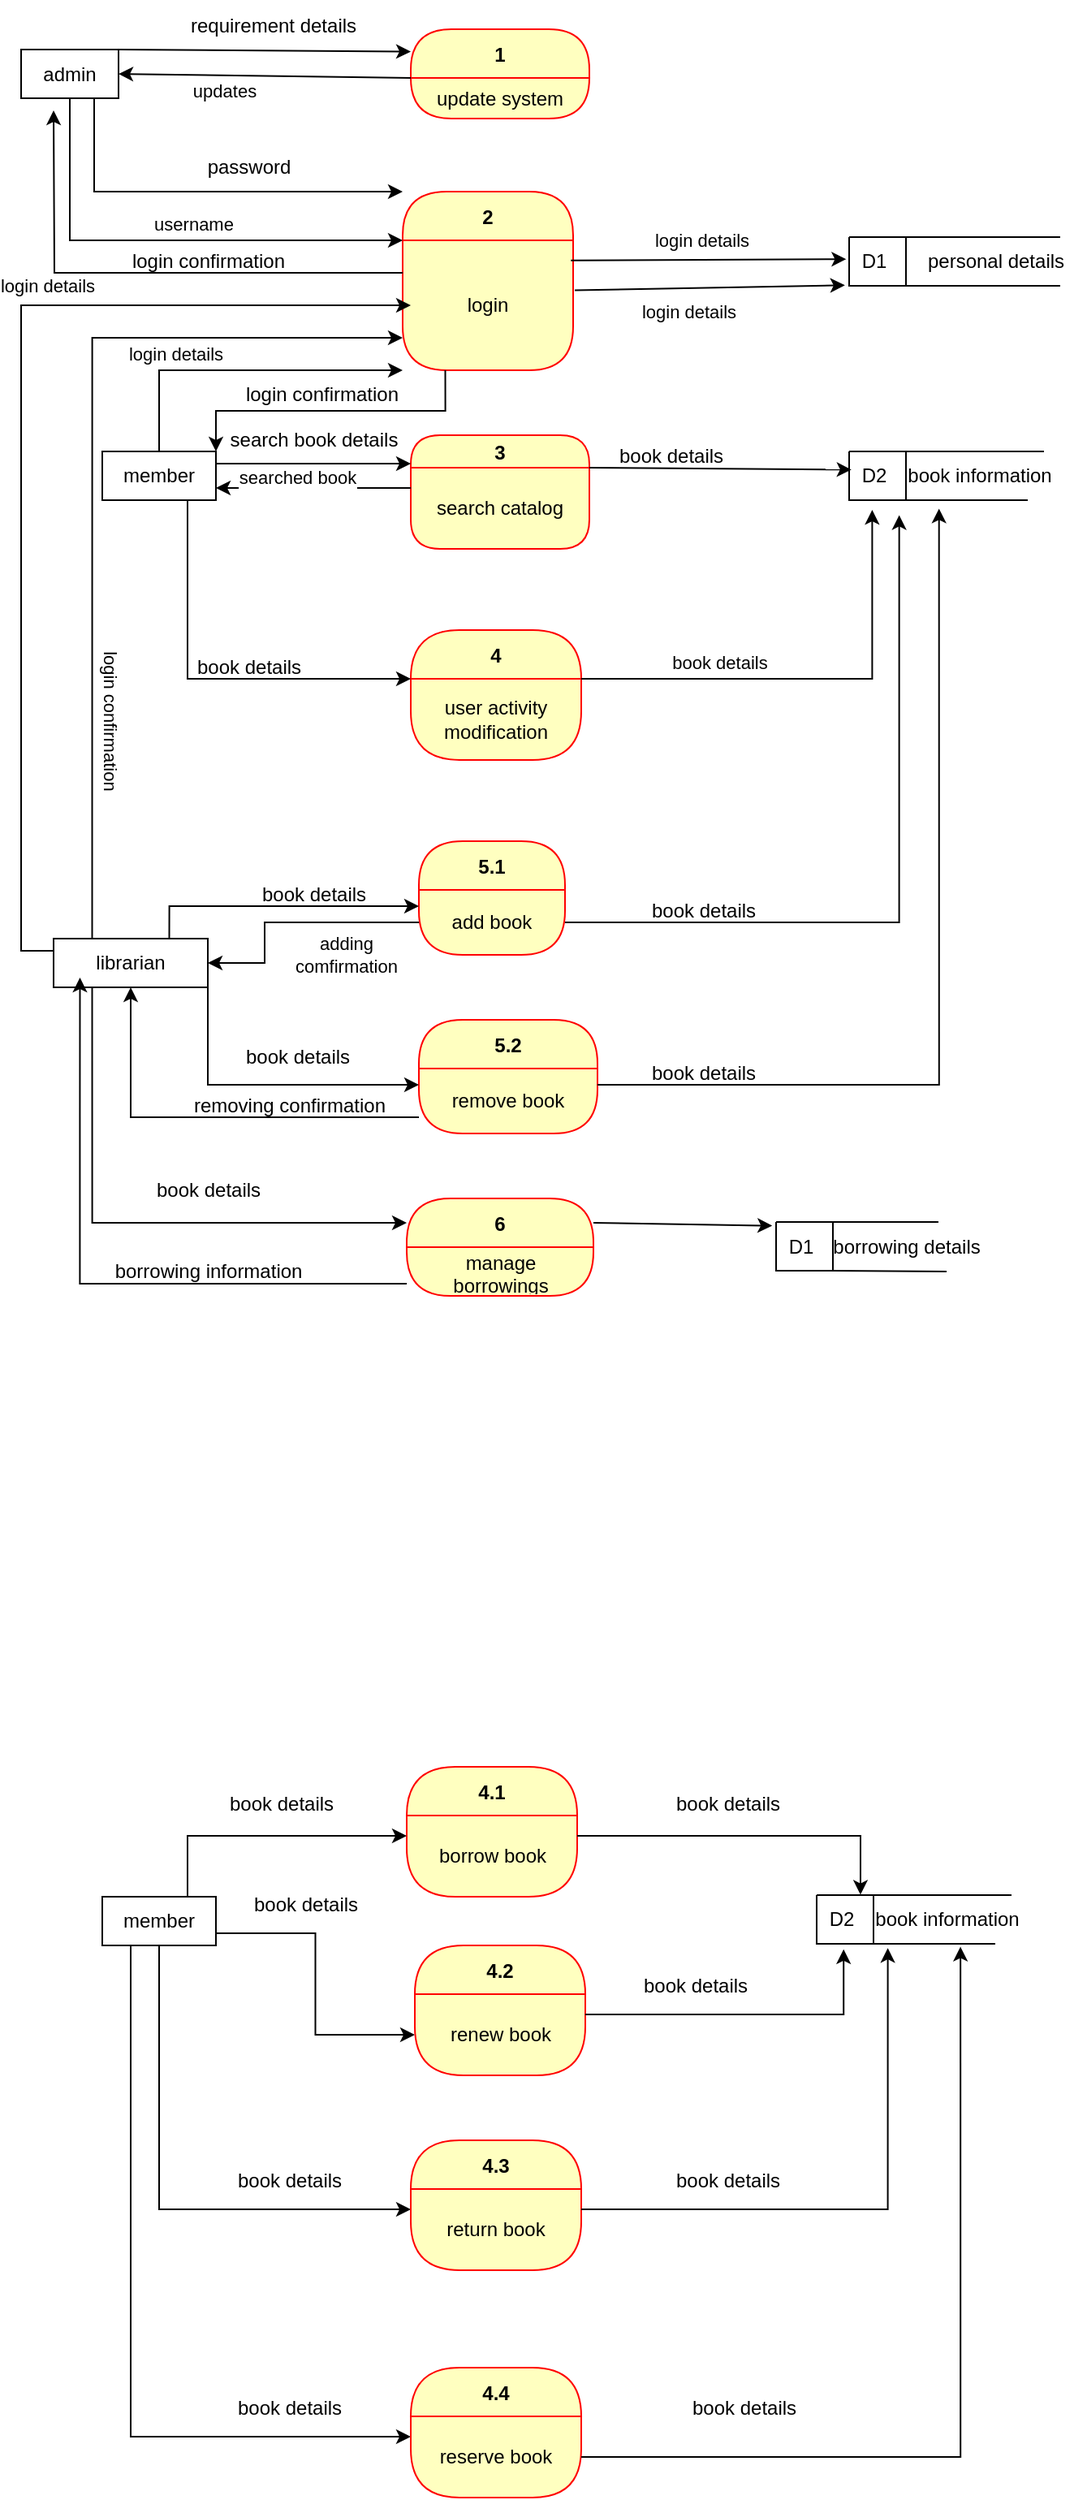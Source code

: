 <mxfile version="23.1.7" type="github">
  <diagram name="Page-1" id="X4xbFDu49ytsVkmAACUm">
    <mxGraphModel dx="1196" dy="535" grid="1" gridSize="10" guides="1" tooltips="1" connect="1" arrows="1" fold="1" page="1" pageScale="1" pageWidth="850" pageHeight="1100" math="0" shadow="0">
      <root>
        <mxCell id="0" />
        <mxCell id="1" parent="0" />
        <mxCell id="rzQ5xSsVj5YRq-RZWF3s-1" value="2" style="swimlane;fontStyle=1;align=center;verticalAlign=middle;childLayout=stackLayout;horizontal=1;startSize=30;horizontalStack=0;resizeParent=0;resizeLast=1;container=0;fontColor=#000000;collapsible=0;rounded=1;arcSize=30;strokeColor=#ff0000;fillColor=#ffffc0;swimlaneFillColor=#ffffc0;dropTarget=0;" vertex="1" parent="1">
          <mxGeometry x="315" y="210" width="105" height="110" as="geometry" />
        </mxCell>
        <mxCell id="rzQ5xSsVj5YRq-RZWF3s-2" value="login" style="text;html=1;strokeColor=none;fillColor=none;align=center;verticalAlign=middle;spacingLeft=4;spacingRight=4;whiteSpace=wrap;overflow=hidden;rotatable=0;fontColor=#000000;" vertex="1" parent="rzQ5xSsVj5YRq-RZWF3s-1">
          <mxGeometry y="30" width="105" height="80" as="geometry" />
        </mxCell>
        <mxCell id="rzQ5xSsVj5YRq-RZWF3s-4" value="6" style="swimlane;fontStyle=1;align=center;verticalAlign=middle;childLayout=stackLayout;horizontal=1;startSize=30;horizontalStack=0;resizeParent=0;resizeLast=1;container=0;fontColor=#000000;collapsible=0;rounded=1;arcSize=30;strokeColor=#ff0000;fillColor=#ffffc0;swimlaneFillColor=#ffffc0;dropTarget=0;" vertex="1" parent="1">
          <mxGeometry x="317.5" y="830" width="115" height="60" as="geometry" />
        </mxCell>
        <mxCell id="rzQ5xSsVj5YRq-RZWF3s-5" value="manage borrowings" style="text;html=1;strokeColor=none;fillColor=none;align=center;verticalAlign=middle;spacingLeft=4;spacingRight=4;whiteSpace=wrap;overflow=hidden;rotatable=0;fontColor=#000000;" vertex="1" parent="rzQ5xSsVj5YRq-RZWF3s-4">
          <mxGeometry y="30" width="115" height="30" as="geometry" />
        </mxCell>
        <mxCell id="rzQ5xSsVj5YRq-RZWF3s-6" value="3" style="swimlane;fontStyle=1;align=center;verticalAlign=middle;childLayout=stackLayout;horizontal=1;startSize=20;horizontalStack=0;resizeParent=0;resizeLast=1;container=0;fontColor=#000000;collapsible=0;rounded=1;arcSize=30;strokeColor=#ff0000;fillColor=#ffffc0;swimlaneFillColor=#ffffc0;dropTarget=0;" vertex="1" parent="1">
          <mxGeometry x="320" y="360" width="110" height="70" as="geometry" />
        </mxCell>
        <mxCell id="rzQ5xSsVj5YRq-RZWF3s-7" value="search catalog" style="text;html=1;strokeColor=none;fillColor=none;align=center;verticalAlign=middle;spacingLeft=4;spacingRight=4;whiteSpace=wrap;overflow=hidden;rotatable=0;fontColor=#000000;" vertex="1" parent="rzQ5xSsVj5YRq-RZWF3s-6">
          <mxGeometry y="20" width="110" height="50" as="geometry" />
        </mxCell>
        <mxCell id="rzQ5xSsVj5YRq-RZWF3s-8" value="1" style="swimlane;fontStyle=1;align=center;verticalAlign=middle;childLayout=stackLayout;horizontal=1;startSize=30;horizontalStack=0;resizeParent=0;resizeLast=1;container=0;fontColor=#000000;collapsible=0;rounded=1;arcSize=30;strokeColor=#ff0000;fillColor=#ffffc0;swimlaneFillColor=#ffffc0;dropTarget=0;" vertex="1" parent="1">
          <mxGeometry x="320" y="110" width="110" height="55" as="geometry" />
        </mxCell>
        <mxCell id="rzQ5xSsVj5YRq-RZWF3s-9" value="update system" style="text;html=1;strokeColor=none;fillColor=none;align=center;verticalAlign=middle;spacingLeft=4;spacingRight=4;whiteSpace=wrap;overflow=hidden;rotatable=0;fontColor=#000000;" vertex="1" parent="rzQ5xSsVj5YRq-RZWF3s-8">
          <mxGeometry y="30" width="110" height="25" as="geometry" />
        </mxCell>
        <mxCell id="rzQ5xSsVj5YRq-RZWF3s-10" value="5.1" style="swimlane;fontStyle=1;align=center;verticalAlign=middle;childLayout=stackLayout;horizontal=1;startSize=30;horizontalStack=0;resizeParent=0;resizeLast=1;container=0;fontColor=#000000;collapsible=0;rounded=1;arcSize=30;strokeColor=#ff0000;fillColor=#ffffc0;swimlaneFillColor=#ffffc0;dropTarget=0;" vertex="1" parent="1">
          <mxGeometry x="325" y="610" width="90" height="70" as="geometry" />
        </mxCell>
        <mxCell id="rzQ5xSsVj5YRq-RZWF3s-11" value="add book" style="text;html=1;strokeColor=none;fillColor=none;align=center;verticalAlign=middle;spacingLeft=4;spacingRight=4;whiteSpace=wrap;overflow=hidden;rotatable=0;fontColor=#000000;" vertex="1" parent="rzQ5xSsVj5YRq-RZWF3s-10">
          <mxGeometry y="30" width="90" height="40" as="geometry" />
        </mxCell>
        <mxCell id="rzQ5xSsVj5YRq-RZWF3s-12" value="5.2" style="swimlane;fontStyle=1;align=center;verticalAlign=middle;childLayout=stackLayout;horizontal=1;startSize=30;horizontalStack=0;resizeParent=0;resizeLast=1;container=0;fontColor=#000000;collapsible=0;rounded=1;arcSize=30;strokeColor=#ff0000;fillColor=#ffffc0;swimlaneFillColor=#ffffc0;dropTarget=0;" vertex="1" parent="1">
          <mxGeometry x="325" y="720" width="110" height="70" as="geometry" />
        </mxCell>
        <mxCell id="rzQ5xSsVj5YRq-RZWF3s-13" value="remove book" style="text;html=1;strokeColor=none;fillColor=none;align=center;verticalAlign=middle;spacingLeft=4;spacingRight=4;whiteSpace=wrap;overflow=hidden;rotatable=0;fontColor=#000000;" vertex="1" parent="rzQ5xSsVj5YRq-RZWF3s-12">
          <mxGeometry y="30" width="110" height="40" as="geometry" />
        </mxCell>
        <mxCell id="rzQ5xSsVj5YRq-RZWF3s-14" value="4" style="swimlane;fontStyle=1;align=center;verticalAlign=middle;childLayout=stackLayout;horizontal=1;startSize=30;horizontalStack=0;resizeParent=0;resizeLast=1;container=0;fontColor=#000000;collapsible=0;rounded=1;arcSize=39;strokeColor=#ff0000;fillColor=#ffffc0;swimlaneFillColor=#ffffc0;dropTarget=0;" vertex="1" parent="1">
          <mxGeometry x="320" y="480" width="105" height="80" as="geometry" />
        </mxCell>
        <mxCell id="rzQ5xSsVj5YRq-RZWF3s-15" value="user activity modification" style="text;html=1;strokeColor=none;fillColor=none;align=center;verticalAlign=middle;spacingLeft=4;spacingRight=4;whiteSpace=wrap;overflow=hidden;rotatable=0;fontColor=#000000;" vertex="1" parent="rzQ5xSsVj5YRq-RZWF3s-14">
          <mxGeometry y="30" width="105" height="50" as="geometry" />
        </mxCell>
        <mxCell id="rzQ5xSsVj5YRq-RZWF3s-95" style="edgeStyle=orthogonalEdgeStyle;rounded=0;orthogonalLoop=1;jettySize=auto;html=1;exitX=0.5;exitY=0;exitDx=0;exitDy=0;entryX=0;entryY=1;entryDx=0;entryDy=0;" edge="1" parent="1" source="rzQ5xSsVj5YRq-RZWF3s-16" target="rzQ5xSsVj5YRq-RZWF3s-2">
          <mxGeometry relative="1" as="geometry">
            <Array as="points">
              <mxPoint x="165" y="320" />
            </Array>
          </mxGeometry>
        </mxCell>
        <mxCell id="rzQ5xSsVj5YRq-RZWF3s-16" value="member" style="html=1;whiteSpace=wrap;" vertex="1" parent="1">
          <mxGeometry x="130" y="370" width="70" height="30" as="geometry" />
        </mxCell>
        <mxCell id="rzQ5xSsVj5YRq-RZWF3s-17" value="admin" style="html=1;whiteSpace=wrap;" vertex="1" parent="1">
          <mxGeometry x="80" y="122.5" width="60" height="30" as="geometry" />
        </mxCell>
        <mxCell id="rzQ5xSsVj5YRq-RZWF3s-97" style="edgeStyle=orthogonalEdgeStyle;rounded=0;orthogonalLoop=1;jettySize=auto;html=1;exitX=0.75;exitY=0;exitDx=0;exitDy=0;entryX=0;entryY=0.25;entryDx=0;entryDy=0;" edge="1" parent="1" source="rzQ5xSsVj5YRq-RZWF3s-19" target="rzQ5xSsVj5YRq-RZWF3s-11">
          <mxGeometry relative="1" as="geometry" />
        </mxCell>
        <mxCell id="rzQ5xSsVj5YRq-RZWF3s-98" style="edgeStyle=orthogonalEdgeStyle;rounded=0;orthogonalLoop=1;jettySize=auto;html=1;exitX=1;exitY=1;exitDx=0;exitDy=0;entryX=0;entryY=0.25;entryDx=0;entryDy=0;" edge="1" parent="1" source="rzQ5xSsVj5YRq-RZWF3s-19" target="rzQ5xSsVj5YRq-RZWF3s-13">
          <mxGeometry relative="1" as="geometry" />
        </mxCell>
        <mxCell id="rzQ5xSsVj5YRq-RZWF3s-99" style="edgeStyle=orthogonalEdgeStyle;rounded=0;orthogonalLoop=1;jettySize=auto;html=1;exitX=0.25;exitY=1;exitDx=0;exitDy=0;entryX=0;entryY=0.25;entryDx=0;entryDy=0;" edge="1" parent="1" source="rzQ5xSsVj5YRq-RZWF3s-19" target="rzQ5xSsVj5YRq-RZWF3s-4">
          <mxGeometry relative="1" as="geometry" />
        </mxCell>
        <mxCell id="rzQ5xSsVj5YRq-RZWF3s-19" value="librarian" style="html=1;whiteSpace=wrap;" vertex="1" parent="1">
          <mxGeometry x="100" y="670" width="95" height="30" as="geometry" />
        </mxCell>
        <mxCell id="rzQ5xSsVj5YRq-RZWF3s-26" value="" style="endArrow=classic;html=1;rounded=0;exitX=1;exitY=0;exitDx=0;exitDy=0;entryX=0;entryY=0.25;entryDx=0;entryDy=0;" edge="1" parent="1" source="rzQ5xSsVj5YRq-RZWF3s-17" target="rzQ5xSsVj5YRq-RZWF3s-8">
          <mxGeometry width="50" height="50" relative="1" as="geometry">
            <mxPoint x="240" y="240" as="sourcePoint" />
            <mxPoint x="290" y="190" as="targetPoint" />
          </mxGeometry>
        </mxCell>
        <mxCell id="rzQ5xSsVj5YRq-RZWF3s-28" value="" style="endArrow=classic;html=1;rounded=0;exitX=0;exitY=0;exitDx=0;exitDy=0;entryX=1;entryY=0.5;entryDx=0;entryDy=0;" edge="1" parent="1" source="rzQ5xSsVj5YRq-RZWF3s-9" target="rzQ5xSsVj5YRq-RZWF3s-17">
          <mxGeometry width="50" height="50" relative="1" as="geometry">
            <mxPoint x="180" y="220" as="sourcePoint" />
            <mxPoint x="230" y="170" as="targetPoint" />
          </mxGeometry>
        </mxCell>
        <mxCell id="rzQ5xSsVj5YRq-RZWF3s-29" value="updates" style="edgeLabel;html=1;align=center;verticalAlign=middle;resizable=0;points=[];" vertex="1" connectable="0" parent="rzQ5xSsVj5YRq-RZWF3s-28">
          <mxGeometry x="0.277" y="-6" relative="1" as="geometry">
            <mxPoint y="15" as="offset" />
          </mxGeometry>
        </mxCell>
        <mxCell id="rzQ5xSsVj5YRq-RZWF3s-35" value="" style="swimlane;startSize=0;" vertex="1" parent="1">
          <mxGeometry x="590" y="238" width="35" height="30" as="geometry" />
        </mxCell>
        <mxCell id="rzQ5xSsVj5YRq-RZWF3s-36" value="D1" style="text;html=1;align=center;verticalAlign=middle;resizable=0;points=[];autosize=1;strokeColor=none;fillColor=none;" vertex="1" parent="rzQ5xSsVj5YRq-RZWF3s-35">
          <mxGeometry x="-5" width="40" height="30" as="geometry" />
        </mxCell>
        <mxCell id="rzQ5xSsVj5YRq-RZWF3s-38" value="" style="endArrow=none;html=1;rounded=0;exitX=1;exitY=1;exitDx=0;exitDy=0;" edge="1" parent="1" source="rzQ5xSsVj5YRq-RZWF3s-35">
          <mxGeometry width="50" height="50" relative="1" as="geometry">
            <mxPoint x="640" y="308" as="sourcePoint" />
            <mxPoint x="720" y="268" as="targetPoint" />
          </mxGeometry>
        </mxCell>
        <mxCell id="rzQ5xSsVj5YRq-RZWF3s-39" value="" style="swimlane;startSize=0;" vertex="1" parent="1">
          <mxGeometry x="590" y="370" width="35" height="30" as="geometry" />
        </mxCell>
        <mxCell id="rzQ5xSsVj5YRq-RZWF3s-40" value="D2" style="text;html=1;align=center;verticalAlign=middle;resizable=0;points=[];autosize=1;strokeColor=none;fillColor=none;" vertex="1" parent="rzQ5xSsVj5YRq-RZWF3s-39">
          <mxGeometry x="-5" width="40" height="30" as="geometry" />
        </mxCell>
        <mxCell id="rzQ5xSsVj5YRq-RZWF3s-43" value="" style="swimlane;startSize=0;" vertex="1" parent="1">
          <mxGeometry x="545" y="844.5" width="35" height="30" as="geometry" />
        </mxCell>
        <mxCell id="rzQ5xSsVj5YRq-RZWF3s-44" value="D1" style="text;html=1;align=center;verticalAlign=middle;resizable=0;points=[];autosize=1;strokeColor=none;fillColor=none;" vertex="1" parent="rzQ5xSsVj5YRq-RZWF3s-43">
          <mxGeometry x="-5" width="40" height="30" as="geometry" />
        </mxCell>
        <mxCell id="rzQ5xSsVj5YRq-RZWF3s-45" value="" style="endArrow=none;html=1;rounded=0;exitX=1;exitY=0;exitDx=0;exitDy=0;" edge="1" parent="1" source="rzQ5xSsVj5YRq-RZWF3s-43">
          <mxGeometry width="50" height="50" relative="1" as="geometry">
            <mxPoint x="595" y="864.5" as="sourcePoint" />
            <mxPoint x="645" y="844.5" as="targetPoint" />
          </mxGeometry>
        </mxCell>
        <mxCell id="rzQ5xSsVj5YRq-RZWF3s-47" value="" style="endArrow=classic;html=1;rounded=0;exitX=0.987;exitY=0.155;exitDx=0;exitDy=0;entryX=0.08;entryY=0.453;entryDx=0;entryDy=0;entryPerimeter=0;exitPerimeter=0;" edge="1" parent="1" source="rzQ5xSsVj5YRq-RZWF3s-2" target="rzQ5xSsVj5YRq-RZWF3s-36">
          <mxGeometry width="50" height="50" relative="1" as="geometry">
            <mxPoint x="480" y="160" as="sourcePoint" />
            <mxPoint x="570.6" y="136.41" as="targetPoint" />
          </mxGeometry>
        </mxCell>
        <mxCell id="rzQ5xSsVj5YRq-RZWF3s-55" value="login details" style="edgeLabel;html=1;align=center;verticalAlign=middle;resizable=0;points=[];" vertex="1" connectable="0" parent="rzQ5xSsVj5YRq-RZWF3s-47">
          <mxGeometry x="-0.089" y="7" relative="1" as="geometry">
            <mxPoint x="3" y="-5" as="offset" />
          </mxGeometry>
        </mxCell>
        <mxCell id="rzQ5xSsVj5YRq-RZWF3s-51" value="" style="endArrow=classic;html=1;rounded=0;exitX=0.75;exitY=1;exitDx=0;exitDy=0;entryX=0;entryY=0;entryDx=0;entryDy=0;edgeStyle=orthogonalEdgeStyle;" edge="1" parent="1" source="rzQ5xSsVj5YRq-RZWF3s-17" target="rzQ5xSsVj5YRq-RZWF3s-1">
          <mxGeometry width="50" height="50" relative="1" as="geometry">
            <mxPoint x="140" y="260" as="sourcePoint" />
            <mxPoint x="190" y="210" as="targetPoint" />
            <Array as="points">
              <mxPoint x="125" y="210" />
            </Array>
          </mxGeometry>
        </mxCell>
        <mxCell id="rzQ5xSsVj5YRq-RZWF3s-52" value="requirement details" style="text;html=1;align=center;verticalAlign=middle;resizable=0;points=[];autosize=1;strokeColor=none;fillColor=none;" vertex="1" parent="1">
          <mxGeometry x="170" y="92.5" width="130" height="30" as="geometry" />
        </mxCell>
        <mxCell id="rzQ5xSsVj5YRq-RZWF3s-57" value="" style="endArrow=none;html=1;rounded=0;exitX=1;exitY=0;exitDx=0;exitDy=0;" edge="1" parent="1" source="rzQ5xSsVj5YRq-RZWF3s-35">
          <mxGeometry width="50" height="50" relative="1" as="geometry">
            <mxPoint x="625" y="238" as="sourcePoint" />
            <mxPoint x="720" y="238" as="targetPoint" />
            <Array as="points" />
          </mxGeometry>
        </mxCell>
        <mxCell id="rzQ5xSsVj5YRq-RZWF3s-56" value="personal details" style="text;html=1;align=center;verticalAlign=middle;resizable=0;points=[];autosize=1;strokeColor=none;fillColor=none;" vertex="1" parent="1">
          <mxGeometry x="625" y="238" width="110" height="30" as="geometry" />
        </mxCell>
        <mxCell id="rzQ5xSsVj5YRq-RZWF3s-58" value="" style="endArrow=classic;html=1;rounded=0;exitX=0.5;exitY=1;exitDx=0;exitDy=0;entryX=0;entryY=0;entryDx=0;entryDy=0;edgeStyle=orthogonalEdgeStyle;" edge="1" parent="1" source="rzQ5xSsVj5YRq-RZWF3s-17" target="rzQ5xSsVj5YRq-RZWF3s-2">
          <mxGeometry width="50" height="50" relative="1" as="geometry">
            <mxPoint x="90" y="360" as="sourcePoint" />
            <mxPoint x="140" y="310" as="targetPoint" />
            <Array as="points">
              <mxPoint x="110" y="240" />
            </Array>
          </mxGeometry>
        </mxCell>
        <mxCell id="rzQ5xSsVj5YRq-RZWF3s-59" value="username" style="edgeLabel;html=1;align=center;verticalAlign=middle;resizable=0;points=[];" vertex="1" connectable="0" parent="rzQ5xSsVj5YRq-RZWF3s-58">
          <mxGeometry x="0.122" y="-4" relative="1" as="geometry">
            <mxPoint x="-1" y="-14" as="offset" />
          </mxGeometry>
        </mxCell>
        <mxCell id="rzQ5xSsVj5YRq-RZWF3s-60" value="" style="endArrow=classic;html=1;rounded=0;exitX=0.75;exitY=1;exitDx=0;exitDy=0;entryX=0;entryY=0;entryDx=0;entryDy=0;edgeStyle=orthogonalEdgeStyle;" edge="1" parent="1" source="rzQ5xSsVj5YRq-RZWF3s-16" target="rzQ5xSsVj5YRq-RZWF3s-15">
          <mxGeometry width="50" height="50" relative="1" as="geometry">
            <mxPoint x="195" y="490" as="sourcePoint" />
            <mxPoint x="245" y="440" as="targetPoint" />
            <Array as="points">
              <mxPoint x="183" y="510" />
            </Array>
          </mxGeometry>
        </mxCell>
        <mxCell id="rzQ5xSsVj5YRq-RZWF3s-63" value="" style="endArrow=classic;html=1;rounded=0;exitX=0.25;exitY=0;exitDx=0;exitDy=0;entryX=0;entryY=0.75;entryDx=0;entryDy=0;edgeStyle=orthogonalEdgeStyle;" edge="1" parent="1" source="rzQ5xSsVj5YRq-RZWF3s-19" target="rzQ5xSsVj5YRq-RZWF3s-2">
          <mxGeometry width="50" height="50" relative="1" as="geometry">
            <mxPoint x="140" y="350" as="sourcePoint" />
            <mxPoint x="190" y="300" as="targetPoint" />
          </mxGeometry>
        </mxCell>
        <mxCell id="rzQ5xSsVj5YRq-RZWF3s-64" value="login confirmation" style="edgeLabel;html=1;align=center;verticalAlign=middle;resizable=0;points=[];rotation=90;" vertex="1" connectable="0" parent="rzQ5xSsVj5YRq-RZWF3s-63">
          <mxGeometry x="0.129" y="-4" relative="1" as="geometry">
            <mxPoint x="7" y="182" as="offset" />
          </mxGeometry>
        </mxCell>
        <mxCell id="rzQ5xSsVj5YRq-RZWF3s-96" value="login details" style="edgeLabel;html=1;align=center;verticalAlign=middle;resizable=0;points=[];" vertex="1" connectable="0" parent="rzQ5xSsVj5YRq-RZWF3s-63">
          <mxGeometry x="0.498" y="-10" relative="1" as="geometry">
            <mxPoint as="offset" />
          </mxGeometry>
        </mxCell>
        <mxCell id="rzQ5xSsVj5YRq-RZWF3s-65" value="" style="endArrow=classic;html=1;rounded=0;exitX=0.25;exitY=1;exitDx=0;exitDy=0;entryX=1;entryY=0;entryDx=0;entryDy=0;edgeStyle=orthogonalEdgeStyle;" edge="1" parent="1" source="rzQ5xSsVj5YRq-RZWF3s-2" target="rzQ5xSsVj5YRq-RZWF3s-16">
          <mxGeometry width="50" height="50" relative="1" as="geometry">
            <mxPoint x="240" y="370" as="sourcePoint" />
            <mxPoint x="290" y="320" as="targetPoint" />
          </mxGeometry>
        </mxCell>
        <mxCell id="rzQ5xSsVj5YRq-RZWF3s-66" value="login confirmation" style="text;html=1;align=center;verticalAlign=middle;resizable=0;points=[];autosize=1;strokeColor=none;fillColor=none;" vertex="1" parent="1">
          <mxGeometry x="205" y="320" width="120" height="30" as="geometry" />
        </mxCell>
        <mxCell id="rzQ5xSsVj5YRq-RZWF3s-67" style="rounded=0;orthogonalLoop=1;jettySize=auto;html=1;exitX=1.01;exitY=0.385;exitDx=0;exitDy=0;entryX=0.06;entryY=0.987;entryDx=0;entryDy=0;entryPerimeter=0;exitPerimeter=0;" edge="1" parent="1" source="rzQ5xSsVj5YRq-RZWF3s-2" target="rzQ5xSsVj5YRq-RZWF3s-36">
          <mxGeometry relative="1" as="geometry" />
        </mxCell>
        <mxCell id="rzQ5xSsVj5YRq-RZWF3s-68" value="login details" style="edgeLabel;html=1;align=center;verticalAlign=middle;resizable=0;points=[];" vertex="1" connectable="0" parent="rzQ5xSsVj5YRq-RZWF3s-67">
          <mxGeometry x="-0.163" y="-2" relative="1" as="geometry">
            <mxPoint y="12" as="offset" />
          </mxGeometry>
        </mxCell>
        <mxCell id="rzQ5xSsVj5YRq-RZWF3s-69" style="rounded=0;orthogonalLoop=1;jettySize=auto;html=1;exitX=1;exitY=0.25;exitDx=0;exitDy=0;entryX=0;entryY=0.25;entryDx=0;entryDy=0;" edge="1" parent="1" source="rzQ5xSsVj5YRq-RZWF3s-16" target="rzQ5xSsVj5YRq-RZWF3s-6">
          <mxGeometry relative="1" as="geometry" />
        </mxCell>
        <mxCell id="rzQ5xSsVj5YRq-RZWF3s-70" value="search book details" style="text;html=1;align=center;verticalAlign=middle;resizable=0;points=[];autosize=1;strokeColor=none;fillColor=none;" vertex="1" parent="1">
          <mxGeometry x="195" y="348" width="130" height="30" as="geometry" />
        </mxCell>
        <mxCell id="rzQ5xSsVj5YRq-RZWF3s-76" value="" style="endArrow=none;html=1;rounded=0;" edge="1" parent="1">
          <mxGeometry width="50" height="50" relative="1" as="geometry">
            <mxPoint x="620" y="400" as="sourcePoint" />
            <mxPoint x="700" y="400" as="targetPoint" />
          </mxGeometry>
        </mxCell>
        <mxCell id="rzQ5xSsVj5YRq-RZWF3s-78" value="" style="endArrow=none;html=1;rounded=0;exitX=1;exitY=0;exitDx=0;exitDy=0;" edge="1" parent="1" source="rzQ5xSsVj5YRq-RZWF3s-39">
          <mxGeometry width="50" height="50" relative="1" as="geometry">
            <mxPoint x="625" y="370" as="sourcePoint" />
            <mxPoint x="710" y="370" as="targetPoint" />
          </mxGeometry>
        </mxCell>
        <mxCell id="rzQ5xSsVj5YRq-RZWF3s-71" value="book information" style="text;html=1;align=center;verticalAlign=middle;resizable=0;points=[];autosize=1;strokeColor=none;fillColor=none;" vertex="1" parent="1">
          <mxGeometry x="615" y="370" width="110" height="30" as="geometry" />
        </mxCell>
        <mxCell id="rzQ5xSsVj5YRq-RZWF3s-79" style="rounded=0;orthogonalLoop=1;jettySize=auto;html=1;exitX=1;exitY=0;exitDx=0;exitDy=0;entryX=0.16;entryY=0.373;entryDx=0;entryDy=0;entryPerimeter=0;" edge="1" parent="1" source="rzQ5xSsVj5YRq-RZWF3s-7" target="rzQ5xSsVj5YRq-RZWF3s-40">
          <mxGeometry relative="1" as="geometry" />
        </mxCell>
        <mxCell id="rzQ5xSsVj5YRq-RZWF3s-80" value="book details" style="text;html=1;align=center;verticalAlign=middle;resizable=0;points=[];autosize=1;strokeColor=none;fillColor=none;" vertex="1" parent="1">
          <mxGeometry x="435" y="358" width="90" height="30" as="geometry" />
        </mxCell>
        <mxCell id="rzQ5xSsVj5YRq-RZWF3s-81" style="edgeStyle=orthogonalEdgeStyle;rounded=0;orthogonalLoop=1;jettySize=auto;html=1;exitX=0;exitY=0.25;exitDx=0;exitDy=0;entryX=1;entryY=0.75;entryDx=0;entryDy=0;" edge="1" parent="1" source="rzQ5xSsVj5YRq-RZWF3s-7" target="rzQ5xSsVj5YRq-RZWF3s-16">
          <mxGeometry relative="1" as="geometry" />
        </mxCell>
        <mxCell id="rzQ5xSsVj5YRq-RZWF3s-82" value="searched book" style="edgeLabel;html=1;align=center;verticalAlign=middle;resizable=0;points=[];" vertex="1" connectable="0" parent="rzQ5xSsVj5YRq-RZWF3s-81">
          <mxGeometry x="0.367" y="-5" relative="1" as="geometry">
            <mxPoint x="12" y="-2" as="offset" />
          </mxGeometry>
        </mxCell>
        <mxCell id="rzQ5xSsVj5YRq-RZWF3s-84" value="book details" style="text;html=1;align=center;verticalAlign=middle;resizable=0;points=[];autosize=1;strokeColor=none;fillColor=none;" vertex="1" parent="1">
          <mxGeometry x="175" y="488" width="90" height="30" as="geometry" />
        </mxCell>
        <mxCell id="rzQ5xSsVj5YRq-RZWF3s-85" value="" style="endArrow=classic;html=1;rounded=0;exitX=1;exitY=0;exitDx=0;exitDy=0;entryX=0.48;entryY=1.2;entryDx=0;entryDy=0;entryPerimeter=0;edgeStyle=orthogonalEdgeStyle;" edge="1" parent="1" source="rzQ5xSsVj5YRq-RZWF3s-15" target="rzQ5xSsVj5YRq-RZWF3s-40">
          <mxGeometry width="50" height="50" relative="1" as="geometry">
            <mxPoint x="470" y="540" as="sourcePoint" />
            <mxPoint x="520" y="490" as="targetPoint" />
            <Array as="points">
              <mxPoint x="604" y="510" />
            </Array>
          </mxGeometry>
        </mxCell>
        <mxCell id="rzQ5xSsVj5YRq-RZWF3s-86" value="book details" style="edgeLabel;html=1;align=center;verticalAlign=middle;resizable=0;points=[];" vertex="1" connectable="0" parent="rzQ5xSsVj5YRq-RZWF3s-85">
          <mxGeometry x="-0.541" y="5" relative="1" as="geometry">
            <mxPoint x="20" y="-5" as="offset" />
          </mxGeometry>
        </mxCell>
        <mxCell id="rzQ5xSsVj5YRq-RZWF3s-27" value="password" style="text;html=1;align=center;verticalAlign=middle;resizable=0;points=[];autosize=1;strokeColor=none;fillColor=none;" vertex="1" parent="1">
          <mxGeometry x="185" y="180" width="70" height="30" as="geometry" />
        </mxCell>
        <mxCell id="rzQ5xSsVj5YRq-RZWF3s-91" value="" style="endArrow=classic;html=1;rounded=0;exitX=0;exitY=0.25;exitDx=0;exitDy=0;edgeStyle=orthogonalEdgeStyle;" edge="1" parent="1" source="rzQ5xSsVj5YRq-RZWF3s-2">
          <mxGeometry width="50" height="50" relative="1" as="geometry">
            <mxPoint x="315" y="260" as="sourcePoint" />
            <mxPoint x="100" y="160" as="targetPoint" />
          </mxGeometry>
        </mxCell>
        <mxCell id="rzQ5xSsVj5YRq-RZWF3s-62" value="login confirmation" style="text;html=1;align=center;verticalAlign=middle;resizable=0;points=[];autosize=1;strokeColor=none;fillColor=none;" vertex="1" parent="1">
          <mxGeometry x="135" y="238" width="120" height="30" as="geometry" />
        </mxCell>
        <mxCell id="rzQ5xSsVj5YRq-RZWF3s-92" value="" style="endArrow=classic;html=1;rounded=0;exitX=0;exitY=0.25;exitDx=0;exitDy=0;edgeStyle=orthogonalEdgeStyle;" edge="1" parent="1" source="rzQ5xSsVj5YRq-RZWF3s-19">
          <mxGeometry width="50" height="50" relative="1" as="geometry">
            <mxPoint y="600" as="sourcePoint" />
            <mxPoint x="320" y="280" as="targetPoint" />
            <Array as="points">
              <mxPoint x="80" y="678" />
              <mxPoint x="80" y="280" />
            </Array>
          </mxGeometry>
        </mxCell>
        <mxCell id="rzQ5xSsVj5YRq-RZWF3s-93" value="login details" style="edgeLabel;html=1;align=center;verticalAlign=middle;resizable=0;points=[];" vertex="1" connectable="0" parent="rzQ5xSsVj5YRq-RZWF3s-92">
          <mxGeometry x="0.302" y="7" relative="1" as="geometry">
            <mxPoint x="5" y="-5" as="offset" />
          </mxGeometry>
        </mxCell>
        <mxCell id="rzQ5xSsVj5YRq-RZWF3s-100" value="book details" style="text;html=1;align=center;verticalAlign=middle;resizable=0;points=[];autosize=1;strokeColor=none;fillColor=none;" vertex="1" parent="1">
          <mxGeometry x="215" y="628" width="90" height="30" as="geometry" />
        </mxCell>
        <mxCell id="rzQ5xSsVj5YRq-RZWF3s-101" value="book details" style="text;html=1;align=center;verticalAlign=middle;resizable=0;points=[];autosize=1;strokeColor=none;fillColor=none;" vertex="1" parent="1">
          <mxGeometry x="205" y="728" width="90" height="30" as="geometry" />
        </mxCell>
        <mxCell id="rzQ5xSsVj5YRq-RZWF3s-102" style="edgeStyle=orthogonalEdgeStyle;rounded=0;orthogonalLoop=1;jettySize=auto;html=1;exitX=0;exitY=0.5;exitDx=0;exitDy=0;entryX=1;entryY=0.5;entryDx=0;entryDy=0;" edge="1" parent="1" source="rzQ5xSsVj5YRq-RZWF3s-11" target="rzQ5xSsVj5YRq-RZWF3s-19">
          <mxGeometry relative="1" as="geometry">
            <Array as="points">
              <mxPoint x="230" y="660" />
              <mxPoint x="230" y="685" />
            </Array>
          </mxGeometry>
        </mxCell>
        <mxCell id="rzQ5xSsVj5YRq-RZWF3s-103" value="adding &lt;br&gt;comfirmation" style="edgeLabel;html=1;align=center;verticalAlign=middle;resizable=0;points=[];" vertex="1" connectable="0" parent="rzQ5xSsVj5YRq-RZWF3s-102">
          <mxGeometry x="-0.19" y="9" relative="1" as="geometry">
            <mxPoint x="18" y="11" as="offset" />
          </mxGeometry>
        </mxCell>
        <mxCell id="rzQ5xSsVj5YRq-RZWF3s-106" value="" style="edgeStyle=orthogonalEdgeStyle;rounded=0;orthogonalLoop=1;jettySize=auto;html=1;exitX=0;exitY=0.75;exitDx=0;exitDy=0;entryX=0.5;entryY=1;entryDx=0;entryDy=0;" edge="1" parent="1" source="rzQ5xSsVj5YRq-RZWF3s-13" target="rzQ5xSsVj5YRq-RZWF3s-19">
          <mxGeometry relative="1" as="geometry">
            <mxPoint x="325" y="780" as="sourcePoint" />
            <mxPoint x="171" y="700" as="targetPoint" />
          </mxGeometry>
        </mxCell>
        <mxCell id="rzQ5xSsVj5YRq-RZWF3s-105" value="removing confirmation" style="text;html=1;align=center;verticalAlign=middle;resizable=0;points=[];autosize=1;strokeColor=none;fillColor=none;" vertex="1" parent="1">
          <mxGeometry x="175" y="758" width="140" height="30" as="geometry" />
        </mxCell>
        <mxCell id="rzQ5xSsVj5YRq-RZWF3s-107" value="book details" style="text;html=1;align=center;verticalAlign=middle;resizable=0;points=[];autosize=1;strokeColor=none;fillColor=none;" vertex="1" parent="1">
          <mxGeometry x="150" y="810" width="90" height="30" as="geometry" />
        </mxCell>
        <mxCell id="rzQ5xSsVj5YRq-RZWF3s-108" style="edgeStyle=orthogonalEdgeStyle;rounded=0;orthogonalLoop=1;jettySize=auto;html=1;exitX=0;exitY=0.75;exitDx=0;exitDy=0;entryX=0.171;entryY=0.8;entryDx=0;entryDy=0;entryPerimeter=0;" edge="1" parent="1" source="rzQ5xSsVj5YRq-RZWF3s-5" target="rzQ5xSsVj5YRq-RZWF3s-19">
          <mxGeometry relative="1" as="geometry" />
        </mxCell>
        <mxCell id="rzQ5xSsVj5YRq-RZWF3s-109" value="borrowing information" style="text;html=1;align=center;verticalAlign=middle;resizable=0;points=[];autosize=1;strokeColor=none;fillColor=none;" vertex="1" parent="1">
          <mxGeometry x="125" y="860" width="140" height="30" as="geometry" />
        </mxCell>
        <mxCell id="rzQ5xSsVj5YRq-RZWF3s-110" style="edgeStyle=orthogonalEdgeStyle;rounded=0;orthogonalLoop=1;jettySize=auto;html=1;exitX=1;exitY=0.5;exitDx=0;exitDy=0;entryX=0.053;entryY=1.307;entryDx=0;entryDy=0;entryPerimeter=0;" edge="1" parent="1" source="rzQ5xSsVj5YRq-RZWF3s-11" target="rzQ5xSsVj5YRq-RZWF3s-71">
          <mxGeometry relative="1" as="geometry" />
        </mxCell>
        <mxCell id="rzQ5xSsVj5YRq-RZWF3s-111" style="edgeStyle=orthogonalEdgeStyle;rounded=0;orthogonalLoop=1;jettySize=auto;html=1;exitX=1;exitY=0.25;exitDx=0;exitDy=0;entryX=0.276;entryY=1.173;entryDx=0;entryDy=0;entryPerimeter=0;" edge="1" parent="1" source="rzQ5xSsVj5YRq-RZWF3s-13" target="rzQ5xSsVj5YRq-RZWF3s-71">
          <mxGeometry relative="1" as="geometry" />
        </mxCell>
        <mxCell id="rzQ5xSsVj5YRq-RZWF3s-112" value="book details" style="text;html=1;align=center;verticalAlign=middle;resizable=0;points=[];autosize=1;strokeColor=none;fillColor=none;" vertex="1" parent="1">
          <mxGeometry x="455" y="638" width="90" height="30" as="geometry" />
        </mxCell>
        <mxCell id="rzQ5xSsVj5YRq-RZWF3s-113" value="book details" style="text;html=1;align=center;verticalAlign=middle;resizable=0;points=[];autosize=1;strokeColor=none;fillColor=none;" vertex="1" parent="1">
          <mxGeometry x="455" y="738" width="90" height="30" as="geometry" />
        </mxCell>
        <mxCell id="rzQ5xSsVj5YRq-RZWF3s-114" style="rounded=0;orthogonalLoop=1;jettySize=auto;html=1;exitX=1;exitY=0.25;exitDx=0;exitDy=0;entryX=0.065;entryY=0.077;entryDx=0;entryDy=0;entryPerimeter=0;" edge="1" parent="1" source="rzQ5xSsVj5YRq-RZWF3s-4" target="rzQ5xSsVj5YRq-RZWF3s-44">
          <mxGeometry relative="1" as="geometry" />
        </mxCell>
        <mxCell id="rzQ5xSsVj5YRq-RZWF3s-116" value="" style="endArrow=none;html=1;rounded=0;exitX=1;exitY=1;exitDx=0;exitDy=0;" edge="1" parent="1" source="rzQ5xSsVj5YRq-RZWF3s-43">
          <mxGeometry width="50" height="50" relative="1" as="geometry">
            <mxPoint x="580" y="875" as="sourcePoint" />
            <mxPoint x="650" y="875" as="targetPoint" />
          </mxGeometry>
        </mxCell>
        <mxCell id="rzQ5xSsVj5YRq-RZWF3s-115" value="borrowing details" style="text;html=1;align=center;verticalAlign=middle;resizable=0;points=[];autosize=1;strokeColor=none;fillColor=none;" vertex="1" parent="1">
          <mxGeometry x="570" y="845" width="110" height="30" as="geometry" />
        </mxCell>
        <mxCell id="rzQ5xSsVj5YRq-RZWF3s-117" value="4.1" style="swimlane;fontStyle=1;align=center;verticalAlign=middle;childLayout=stackLayout;horizontal=1;startSize=30;horizontalStack=0;resizeParent=0;resizeLast=1;container=0;fontColor=#000000;collapsible=0;rounded=1;arcSize=39;strokeColor=#ff0000;fillColor=#ffffc0;swimlaneFillColor=#ffffc0;dropTarget=0;" vertex="1" parent="1">
          <mxGeometry x="317.5" y="1180" width="105" height="80" as="geometry" />
        </mxCell>
        <mxCell id="rzQ5xSsVj5YRq-RZWF3s-118" value="borrow book" style="text;html=1;strokeColor=none;fillColor=none;align=center;verticalAlign=middle;spacingLeft=4;spacingRight=4;whiteSpace=wrap;overflow=hidden;rotatable=0;fontColor=#000000;" vertex="1" parent="rzQ5xSsVj5YRq-RZWF3s-117">
          <mxGeometry y="30" width="105" height="50" as="geometry" />
        </mxCell>
        <mxCell id="rzQ5xSsVj5YRq-RZWF3s-126" style="edgeStyle=orthogonalEdgeStyle;rounded=0;orthogonalLoop=1;jettySize=auto;html=1;exitX=0.75;exitY=0;exitDx=0;exitDy=0;entryX=0;entryY=0.25;entryDx=0;entryDy=0;" edge="1" parent="1" source="rzQ5xSsVj5YRq-RZWF3s-119" target="rzQ5xSsVj5YRq-RZWF3s-118">
          <mxGeometry relative="1" as="geometry" />
        </mxCell>
        <mxCell id="rzQ5xSsVj5YRq-RZWF3s-127" style="edgeStyle=orthogonalEdgeStyle;rounded=0;orthogonalLoop=1;jettySize=auto;html=1;exitX=1;exitY=0.75;exitDx=0;exitDy=0;entryX=0;entryY=0.5;entryDx=0;entryDy=0;" edge="1" parent="1" source="rzQ5xSsVj5YRq-RZWF3s-119" target="rzQ5xSsVj5YRq-RZWF3s-121">
          <mxGeometry relative="1" as="geometry" />
        </mxCell>
        <mxCell id="rzQ5xSsVj5YRq-RZWF3s-128" style="edgeStyle=orthogonalEdgeStyle;rounded=0;orthogonalLoop=1;jettySize=auto;html=1;exitX=0.5;exitY=1;exitDx=0;exitDy=0;entryX=0;entryY=0.25;entryDx=0;entryDy=0;" edge="1" parent="1" source="rzQ5xSsVj5YRq-RZWF3s-119" target="rzQ5xSsVj5YRq-RZWF3s-125">
          <mxGeometry relative="1" as="geometry" />
        </mxCell>
        <mxCell id="rzQ5xSsVj5YRq-RZWF3s-129" style="edgeStyle=orthogonalEdgeStyle;rounded=0;orthogonalLoop=1;jettySize=auto;html=1;exitX=0.25;exitY=1;exitDx=0;exitDy=0;entryX=0;entryY=0.25;entryDx=0;entryDy=0;" edge="1" parent="1" source="rzQ5xSsVj5YRq-RZWF3s-119" target="rzQ5xSsVj5YRq-RZWF3s-123">
          <mxGeometry relative="1" as="geometry" />
        </mxCell>
        <mxCell id="rzQ5xSsVj5YRq-RZWF3s-119" value="member" style="html=1;whiteSpace=wrap;" vertex="1" parent="1">
          <mxGeometry x="130" y="1260" width="70" height="30" as="geometry" />
        </mxCell>
        <mxCell id="rzQ5xSsVj5YRq-RZWF3s-120" value="4.2" style="swimlane;fontStyle=1;align=center;verticalAlign=middle;childLayout=stackLayout;horizontal=1;startSize=30;horizontalStack=0;resizeParent=0;resizeLast=1;container=0;fontColor=#000000;collapsible=0;rounded=1;arcSize=39;strokeColor=#ff0000;fillColor=#ffffc0;swimlaneFillColor=#ffffc0;dropTarget=0;" vertex="1" parent="1">
          <mxGeometry x="322.5" y="1290" width="105" height="80" as="geometry" />
        </mxCell>
        <mxCell id="rzQ5xSsVj5YRq-RZWF3s-121" value="renew book" style="text;html=1;strokeColor=none;fillColor=none;align=center;verticalAlign=middle;spacingLeft=4;spacingRight=4;whiteSpace=wrap;overflow=hidden;rotatable=0;fontColor=#000000;" vertex="1" parent="rzQ5xSsVj5YRq-RZWF3s-120">
          <mxGeometry y="30" width="105" height="50" as="geometry" />
        </mxCell>
        <mxCell id="rzQ5xSsVj5YRq-RZWF3s-122" value="4.4" style="swimlane;fontStyle=1;align=center;verticalAlign=middle;childLayout=stackLayout;horizontal=1;startSize=30;horizontalStack=0;resizeParent=0;resizeLast=1;container=0;fontColor=#000000;collapsible=0;rounded=1;arcSize=39;strokeColor=#ff0000;fillColor=#ffffc0;swimlaneFillColor=#ffffc0;dropTarget=0;" vertex="1" parent="1">
          <mxGeometry x="320" y="1550" width="105" height="80" as="geometry" />
        </mxCell>
        <mxCell id="rzQ5xSsVj5YRq-RZWF3s-123" value="reserve book" style="text;html=1;strokeColor=none;fillColor=none;align=center;verticalAlign=middle;spacingLeft=4;spacingRight=4;whiteSpace=wrap;overflow=hidden;rotatable=0;fontColor=#000000;" vertex="1" parent="rzQ5xSsVj5YRq-RZWF3s-122">
          <mxGeometry y="30" width="105" height="50" as="geometry" />
        </mxCell>
        <mxCell id="rzQ5xSsVj5YRq-RZWF3s-124" value="4.3" style="swimlane;fontStyle=1;align=center;verticalAlign=middle;childLayout=stackLayout;horizontal=1;startSize=30;horizontalStack=0;resizeParent=0;resizeLast=1;container=0;fontColor=#000000;collapsible=0;rounded=1;arcSize=39;strokeColor=#ff0000;fillColor=#ffffc0;swimlaneFillColor=#ffffc0;dropTarget=0;" vertex="1" parent="1">
          <mxGeometry x="320" y="1410" width="105" height="80" as="geometry" />
        </mxCell>
        <mxCell id="rzQ5xSsVj5YRq-RZWF3s-125" value="return book" style="text;html=1;strokeColor=none;fillColor=none;align=center;verticalAlign=middle;spacingLeft=4;spacingRight=4;whiteSpace=wrap;overflow=hidden;rotatable=0;fontColor=#000000;" vertex="1" parent="rzQ5xSsVj5YRq-RZWF3s-124">
          <mxGeometry y="30" width="105" height="50" as="geometry" />
        </mxCell>
        <mxCell id="rzQ5xSsVj5YRq-RZWF3s-130" value="" style="swimlane;startSize=0;" vertex="1" parent="1">
          <mxGeometry x="570" y="1259" width="35" height="30" as="geometry" />
        </mxCell>
        <mxCell id="rzQ5xSsVj5YRq-RZWF3s-131" value="D2" style="text;html=1;align=center;verticalAlign=middle;resizable=0;points=[];autosize=1;strokeColor=none;fillColor=none;" vertex="1" parent="rzQ5xSsVj5YRq-RZWF3s-130">
          <mxGeometry x="-5" width="40" height="30" as="geometry" />
        </mxCell>
        <mxCell id="rzQ5xSsVj5YRq-RZWF3s-132" value="" style="endArrow=none;html=1;rounded=0;" edge="1" parent="1">
          <mxGeometry width="50" height="50" relative="1" as="geometry">
            <mxPoint x="600" y="1289" as="sourcePoint" />
            <mxPoint x="680" y="1289" as="targetPoint" />
          </mxGeometry>
        </mxCell>
        <mxCell id="rzQ5xSsVj5YRq-RZWF3s-133" value="" style="endArrow=none;html=1;rounded=0;exitX=1;exitY=0;exitDx=0;exitDy=0;" edge="1" parent="1" source="rzQ5xSsVj5YRq-RZWF3s-130">
          <mxGeometry width="50" height="50" relative="1" as="geometry">
            <mxPoint x="605" y="1259" as="sourcePoint" />
            <mxPoint x="690" y="1259" as="targetPoint" />
          </mxGeometry>
        </mxCell>
        <mxCell id="rzQ5xSsVj5YRq-RZWF3s-134" value="book information" style="text;html=1;align=center;verticalAlign=middle;resizable=0;points=[];autosize=1;strokeColor=none;fillColor=none;" vertex="1" parent="1">
          <mxGeometry x="595" y="1259" width="110" height="30" as="geometry" />
        </mxCell>
        <mxCell id="rzQ5xSsVj5YRq-RZWF3s-135" style="edgeStyle=orthogonalEdgeStyle;rounded=0;orthogonalLoop=1;jettySize=auto;html=1;exitX=1;exitY=0.25;exitDx=0;exitDy=0;entryX=0.018;entryY=-0.007;entryDx=0;entryDy=0;entryPerimeter=0;" edge="1" parent="1" source="rzQ5xSsVj5YRq-RZWF3s-118" target="rzQ5xSsVj5YRq-RZWF3s-134">
          <mxGeometry relative="1" as="geometry" />
        </mxCell>
        <mxCell id="rzQ5xSsVj5YRq-RZWF3s-136" style="edgeStyle=orthogonalEdgeStyle;rounded=0;orthogonalLoop=1;jettySize=auto;html=1;exitX=1;exitY=0.25;exitDx=0;exitDy=0;entryX=0.54;entryY=1.113;entryDx=0;entryDy=0;entryPerimeter=0;" edge="1" parent="1" source="rzQ5xSsVj5YRq-RZWF3s-121" target="rzQ5xSsVj5YRq-RZWF3s-131">
          <mxGeometry relative="1" as="geometry" />
        </mxCell>
        <mxCell id="rzQ5xSsVj5YRq-RZWF3s-137" style="edgeStyle=orthogonalEdgeStyle;rounded=0;orthogonalLoop=1;jettySize=auto;html=1;exitX=1;exitY=0.25;exitDx=0;exitDy=0;entryX=0.171;entryY=1.087;entryDx=0;entryDy=0;entryPerimeter=0;" edge="1" parent="1" source="rzQ5xSsVj5YRq-RZWF3s-125" target="rzQ5xSsVj5YRq-RZWF3s-134">
          <mxGeometry relative="1" as="geometry" />
        </mxCell>
        <mxCell id="rzQ5xSsVj5YRq-RZWF3s-138" style="edgeStyle=orthogonalEdgeStyle;rounded=0;orthogonalLoop=1;jettySize=auto;html=1;exitX=1;exitY=0.5;exitDx=0;exitDy=0;entryX=0.578;entryY=1.06;entryDx=0;entryDy=0;entryPerimeter=0;" edge="1" parent="1" source="rzQ5xSsVj5YRq-RZWF3s-123" target="rzQ5xSsVj5YRq-RZWF3s-134">
          <mxGeometry relative="1" as="geometry" />
        </mxCell>
        <mxCell id="rzQ5xSsVj5YRq-RZWF3s-139" value="book details" style="text;html=1;align=center;verticalAlign=middle;resizable=0;points=[];autosize=1;strokeColor=none;fillColor=none;" vertex="1" parent="1">
          <mxGeometry x="195" y="1188" width="90" height="30" as="geometry" />
        </mxCell>
        <mxCell id="rzQ5xSsVj5YRq-RZWF3s-140" value="book details" style="text;html=1;align=center;verticalAlign=middle;resizable=0;points=[];autosize=1;strokeColor=none;fillColor=none;" vertex="1" parent="1">
          <mxGeometry x="200" y="1560" width="90" height="30" as="geometry" />
        </mxCell>
        <mxCell id="rzQ5xSsVj5YRq-RZWF3s-141" value="book details" style="text;html=1;align=center;verticalAlign=middle;resizable=0;points=[];autosize=1;strokeColor=none;fillColor=none;" vertex="1" parent="1">
          <mxGeometry x="200" y="1420" width="90" height="30" as="geometry" />
        </mxCell>
        <mxCell id="rzQ5xSsVj5YRq-RZWF3s-142" value="book details" style="text;html=1;align=center;verticalAlign=middle;resizable=0;points=[];autosize=1;strokeColor=none;fillColor=none;" vertex="1" parent="1">
          <mxGeometry x="210" y="1250" width="90" height="30" as="geometry" />
        </mxCell>
        <mxCell id="rzQ5xSsVj5YRq-RZWF3s-144" value="book details" style="text;html=1;align=center;verticalAlign=middle;resizable=0;points=[];autosize=1;strokeColor=none;fillColor=none;" vertex="1" parent="1">
          <mxGeometry x="480" y="1560" width="90" height="30" as="geometry" />
        </mxCell>
        <mxCell id="rzQ5xSsVj5YRq-RZWF3s-145" value="book details" style="text;html=1;align=center;verticalAlign=middle;resizable=0;points=[];autosize=1;strokeColor=none;fillColor=none;" vertex="1" parent="1">
          <mxGeometry x="470" y="1420" width="90" height="30" as="geometry" />
        </mxCell>
        <mxCell id="rzQ5xSsVj5YRq-RZWF3s-146" value="book details" style="text;html=1;align=center;verticalAlign=middle;resizable=0;points=[];autosize=1;strokeColor=none;fillColor=none;" vertex="1" parent="1">
          <mxGeometry x="450" y="1300" width="90" height="30" as="geometry" />
        </mxCell>
        <mxCell id="rzQ5xSsVj5YRq-RZWF3s-147" value="book details" style="text;html=1;align=center;verticalAlign=middle;resizable=0;points=[];autosize=1;strokeColor=none;fillColor=none;" vertex="1" parent="1">
          <mxGeometry x="470" y="1188" width="90" height="30" as="geometry" />
        </mxCell>
      </root>
    </mxGraphModel>
  </diagram>
</mxfile>
